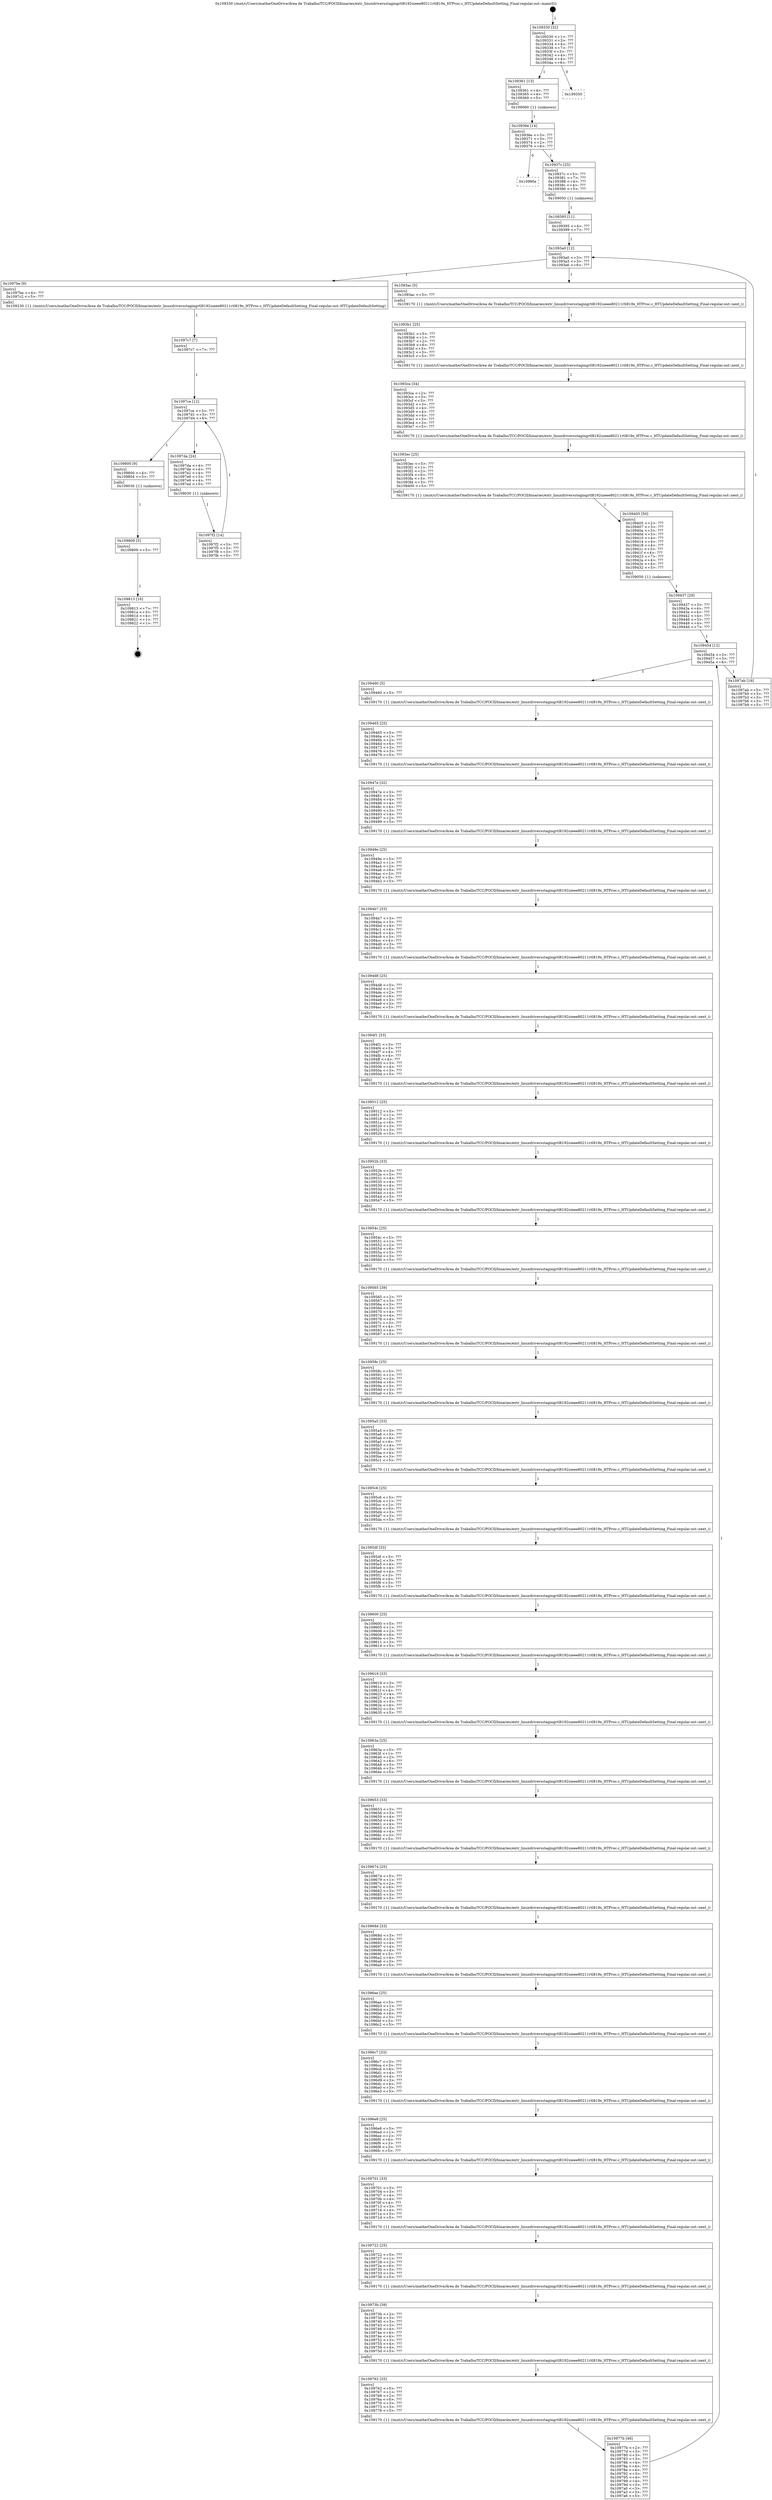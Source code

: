 digraph "0x109330" {
  label = "0x109330 (/mnt/c/Users/mathe/OneDrive/Área de Trabalho/TCC/POCII/binaries/extr_linuxdriversstagingrtl8192uieee80211rtl819x_HTProc.c_HTUpdateDefaultSetting_Final-regular.out::main(0))"
  labelloc = "t"
  node[shape=record]

  Entry [label="",width=0.3,height=0.3,shape=circle,fillcolor=black,style=filled]
  "0x109330" [label="{
     0x109330 [32]\l
     | [instrs]\l
     &nbsp;&nbsp;0x109330 \<+1\>: ???\l
     &nbsp;&nbsp;0x109331 \<+3\>: ???\l
     &nbsp;&nbsp;0x109334 \<+4\>: ???\l
     &nbsp;&nbsp;0x109338 \<+7\>: ???\l
     &nbsp;&nbsp;0x10933f \<+3\>: ???\l
     &nbsp;&nbsp;0x109342 \<+4\>: ???\l
     &nbsp;&nbsp;0x109346 \<+4\>: ???\l
     &nbsp;&nbsp;0x10934a \<+6\>: ???\l
  }"]
  "0x109361" [label="{
     0x109361 [13]\l
     | [instrs]\l
     &nbsp;&nbsp;0x109361 \<+4\>: ???\l
     &nbsp;&nbsp;0x109365 \<+4\>: ???\l
     &nbsp;&nbsp;0x109369 \<+5\>: ???\l
     | [calls]\l
     &nbsp;&nbsp;0x109060 \{1\} (unknown)\l
  }"]
  "0x109350" [label="{
     0x109350\l
  }", style=dashed]
  "0x10936e" [label="{
     0x10936e [14]\l
     | [instrs]\l
     &nbsp;&nbsp;0x10936e \<+3\>: ???\l
     &nbsp;&nbsp;0x109371 \<+3\>: ???\l
     &nbsp;&nbsp;0x109374 \<+2\>: ???\l
     &nbsp;&nbsp;0x109376 \<+6\>: ???\l
  }"]
  "0x10980e" [label="{
     0x10980e\l
  }", style=dashed]
  "0x10937c" [label="{
     0x10937c [25]\l
     | [instrs]\l
     &nbsp;&nbsp;0x10937c \<+5\>: ???\l
     &nbsp;&nbsp;0x109381 \<+7\>: ???\l
     &nbsp;&nbsp;0x109388 \<+4\>: ???\l
     &nbsp;&nbsp;0x10938c \<+4\>: ???\l
     &nbsp;&nbsp;0x109390 \<+5\>: ???\l
     | [calls]\l
     &nbsp;&nbsp;0x109050 \{1\} (unknown)\l
  }"]
  Exit [label="",width=0.3,height=0.3,shape=circle,fillcolor=black,style=filled,peripheries=2]
  "0x1093a0" [label="{
     0x1093a0 [12]\l
     | [instrs]\l
     &nbsp;&nbsp;0x1093a0 \<+3\>: ???\l
     &nbsp;&nbsp;0x1093a3 \<+3\>: ???\l
     &nbsp;&nbsp;0x1093a6 \<+6\>: ???\l
  }"]
  "0x1097be" [label="{
     0x1097be [9]\l
     | [instrs]\l
     &nbsp;&nbsp;0x1097be \<+4\>: ???\l
     &nbsp;&nbsp;0x1097c2 \<+5\>: ???\l
     | [calls]\l
     &nbsp;&nbsp;0x109230 \{1\} (/mnt/c/Users/mathe/OneDrive/Área de Trabalho/TCC/POCII/binaries/extr_linuxdriversstagingrtl8192uieee80211rtl819x_HTProc.c_HTUpdateDefaultSetting_Final-regular.out::HTUpdateDefaultSetting)\l
  }"]
  "0x1093ac" [label="{
     0x1093ac [5]\l
     | [instrs]\l
     &nbsp;&nbsp;0x1093ac \<+5\>: ???\l
     | [calls]\l
     &nbsp;&nbsp;0x109170 \{1\} (/mnt/c/Users/mathe/OneDrive/Área de Trabalho/TCC/POCII/binaries/extr_linuxdriversstagingrtl8192uieee80211rtl819x_HTProc.c_HTUpdateDefaultSetting_Final-regular.out::next_i)\l
  }"]
  "0x1093b1" [label="{
     0x1093b1 [25]\l
     | [instrs]\l
     &nbsp;&nbsp;0x1093b1 \<+5\>: ???\l
     &nbsp;&nbsp;0x1093b6 \<+1\>: ???\l
     &nbsp;&nbsp;0x1093b7 \<+2\>: ???\l
     &nbsp;&nbsp;0x1093b9 \<+6\>: ???\l
     &nbsp;&nbsp;0x1093bf \<+3\>: ???\l
     &nbsp;&nbsp;0x1093c2 \<+3\>: ???\l
     &nbsp;&nbsp;0x1093c5 \<+5\>: ???\l
     | [calls]\l
     &nbsp;&nbsp;0x109170 \{1\} (/mnt/c/Users/mathe/OneDrive/Área de Trabalho/TCC/POCII/binaries/extr_linuxdriversstagingrtl8192uieee80211rtl819x_HTProc.c_HTUpdateDefaultSetting_Final-regular.out::next_i)\l
  }"]
  "0x1093ca" [label="{
     0x1093ca [34]\l
     | [instrs]\l
     &nbsp;&nbsp;0x1093ca \<+2\>: ???\l
     &nbsp;&nbsp;0x1093cc \<+3\>: ???\l
     &nbsp;&nbsp;0x1093cf \<+3\>: ???\l
     &nbsp;&nbsp;0x1093d2 \<+3\>: ???\l
     &nbsp;&nbsp;0x1093d5 \<+4\>: ???\l
     &nbsp;&nbsp;0x1093d9 \<+4\>: ???\l
     &nbsp;&nbsp;0x1093dd \<+4\>: ???\l
     &nbsp;&nbsp;0x1093e1 \<+3\>: ???\l
     &nbsp;&nbsp;0x1093e4 \<+3\>: ???\l
     &nbsp;&nbsp;0x1093e7 \<+5\>: ???\l
     | [calls]\l
     &nbsp;&nbsp;0x109170 \{1\} (/mnt/c/Users/mathe/OneDrive/Área de Trabalho/TCC/POCII/binaries/extr_linuxdriversstagingrtl8192uieee80211rtl819x_HTProc.c_HTUpdateDefaultSetting_Final-regular.out::next_i)\l
  }"]
  "0x1093ec" [label="{
     0x1093ec [25]\l
     | [instrs]\l
     &nbsp;&nbsp;0x1093ec \<+5\>: ???\l
     &nbsp;&nbsp;0x1093f1 \<+1\>: ???\l
     &nbsp;&nbsp;0x1093f2 \<+2\>: ???\l
     &nbsp;&nbsp;0x1093f4 \<+6\>: ???\l
     &nbsp;&nbsp;0x1093fa \<+3\>: ???\l
     &nbsp;&nbsp;0x1093fd \<+3\>: ???\l
     &nbsp;&nbsp;0x109400 \<+5\>: ???\l
     | [calls]\l
     &nbsp;&nbsp;0x109170 \{1\} (/mnt/c/Users/mathe/OneDrive/Área de Trabalho/TCC/POCII/binaries/extr_linuxdriversstagingrtl8192uieee80211rtl819x_HTProc.c_HTUpdateDefaultSetting_Final-regular.out::next_i)\l
  }"]
  "0x109405" [label="{
     0x109405 [50]\l
     | [instrs]\l
     &nbsp;&nbsp;0x109405 \<+2\>: ???\l
     &nbsp;&nbsp;0x109407 \<+3\>: ???\l
     &nbsp;&nbsp;0x10940a \<+3\>: ???\l
     &nbsp;&nbsp;0x10940d \<+3\>: ???\l
     &nbsp;&nbsp;0x109410 \<+4\>: ???\l
     &nbsp;&nbsp;0x109414 \<+4\>: ???\l
     &nbsp;&nbsp;0x109418 \<+4\>: ???\l
     &nbsp;&nbsp;0x10941c \<+3\>: ???\l
     &nbsp;&nbsp;0x10941f \<+4\>: ???\l
     &nbsp;&nbsp;0x109423 \<+7\>: ???\l
     &nbsp;&nbsp;0x10942a \<+4\>: ???\l
     &nbsp;&nbsp;0x10942e \<+4\>: ???\l
     &nbsp;&nbsp;0x109432 \<+5\>: ???\l
     | [calls]\l
     &nbsp;&nbsp;0x109050 \{1\} (unknown)\l
  }"]
  "0x109454" [label="{
     0x109454 [12]\l
     | [instrs]\l
     &nbsp;&nbsp;0x109454 \<+3\>: ???\l
     &nbsp;&nbsp;0x109457 \<+3\>: ???\l
     &nbsp;&nbsp;0x10945a \<+6\>: ???\l
  }"]
  "0x1097ab" [label="{
     0x1097ab [19]\l
     | [instrs]\l
     &nbsp;&nbsp;0x1097ab \<+5\>: ???\l
     &nbsp;&nbsp;0x1097b0 \<+3\>: ???\l
     &nbsp;&nbsp;0x1097b3 \<+3\>: ???\l
     &nbsp;&nbsp;0x1097b6 \<+3\>: ???\l
     &nbsp;&nbsp;0x1097b9 \<+5\>: ???\l
  }"]
  "0x109460" [label="{
     0x109460 [5]\l
     | [instrs]\l
     &nbsp;&nbsp;0x109460 \<+5\>: ???\l
     | [calls]\l
     &nbsp;&nbsp;0x109170 \{1\} (/mnt/c/Users/mathe/OneDrive/Área de Trabalho/TCC/POCII/binaries/extr_linuxdriversstagingrtl8192uieee80211rtl819x_HTProc.c_HTUpdateDefaultSetting_Final-regular.out::next_i)\l
  }"]
  "0x109465" [label="{
     0x109465 [25]\l
     | [instrs]\l
     &nbsp;&nbsp;0x109465 \<+5\>: ???\l
     &nbsp;&nbsp;0x10946a \<+1\>: ???\l
     &nbsp;&nbsp;0x10946b \<+2\>: ???\l
     &nbsp;&nbsp;0x10946d \<+6\>: ???\l
     &nbsp;&nbsp;0x109473 \<+3\>: ???\l
     &nbsp;&nbsp;0x109476 \<+3\>: ???\l
     &nbsp;&nbsp;0x109479 \<+5\>: ???\l
     | [calls]\l
     &nbsp;&nbsp;0x109170 \{1\} (/mnt/c/Users/mathe/OneDrive/Área de Trabalho/TCC/POCII/binaries/extr_linuxdriversstagingrtl8192uieee80211rtl819x_HTProc.c_HTUpdateDefaultSetting_Final-regular.out::next_i)\l
  }"]
  "0x10947e" [label="{
     0x10947e [32]\l
     | [instrs]\l
     &nbsp;&nbsp;0x10947e \<+3\>: ???\l
     &nbsp;&nbsp;0x109481 \<+3\>: ???\l
     &nbsp;&nbsp;0x109484 \<+4\>: ???\l
     &nbsp;&nbsp;0x109488 \<+4\>: ???\l
     &nbsp;&nbsp;0x10948c \<+4\>: ???\l
     &nbsp;&nbsp;0x109490 \<+3\>: ???\l
     &nbsp;&nbsp;0x109493 \<+4\>: ???\l
     &nbsp;&nbsp;0x109497 \<+2\>: ???\l
     &nbsp;&nbsp;0x109499 \<+5\>: ???\l
     | [calls]\l
     &nbsp;&nbsp;0x109170 \{1\} (/mnt/c/Users/mathe/OneDrive/Área de Trabalho/TCC/POCII/binaries/extr_linuxdriversstagingrtl8192uieee80211rtl819x_HTProc.c_HTUpdateDefaultSetting_Final-regular.out::next_i)\l
  }"]
  "0x10949e" [label="{
     0x10949e [25]\l
     | [instrs]\l
     &nbsp;&nbsp;0x10949e \<+5\>: ???\l
     &nbsp;&nbsp;0x1094a3 \<+1\>: ???\l
     &nbsp;&nbsp;0x1094a4 \<+2\>: ???\l
     &nbsp;&nbsp;0x1094a6 \<+6\>: ???\l
     &nbsp;&nbsp;0x1094ac \<+3\>: ???\l
     &nbsp;&nbsp;0x1094af \<+3\>: ???\l
     &nbsp;&nbsp;0x1094b2 \<+5\>: ???\l
     | [calls]\l
     &nbsp;&nbsp;0x109170 \{1\} (/mnt/c/Users/mathe/OneDrive/Área de Trabalho/TCC/POCII/binaries/extr_linuxdriversstagingrtl8192uieee80211rtl819x_HTProc.c_HTUpdateDefaultSetting_Final-regular.out::next_i)\l
  }"]
  "0x1094b7" [label="{
     0x1094b7 [33]\l
     | [instrs]\l
     &nbsp;&nbsp;0x1094b7 \<+3\>: ???\l
     &nbsp;&nbsp;0x1094ba \<+3\>: ???\l
     &nbsp;&nbsp;0x1094bd \<+4\>: ???\l
     &nbsp;&nbsp;0x1094c1 \<+4\>: ???\l
     &nbsp;&nbsp;0x1094c5 \<+4\>: ???\l
     &nbsp;&nbsp;0x1094c9 \<+3\>: ???\l
     &nbsp;&nbsp;0x1094cc \<+4\>: ???\l
     &nbsp;&nbsp;0x1094d0 \<+3\>: ???\l
     &nbsp;&nbsp;0x1094d3 \<+5\>: ???\l
     | [calls]\l
     &nbsp;&nbsp;0x109170 \{1\} (/mnt/c/Users/mathe/OneDrive/Área de Trabalho/TCC/POCII/binaries/extr_linuxdriversstagingrtl8192uieee80211rtl819x_HTProc.c_HTUpdateDefaultSetting_Final-regular.out::next_i)\l
  }"]
  "0x1094d8" [label="{
     0x1094d8 [25]\l
     | [instrs]\l
     &nbsp;&nbsp;0x1094d8 \<+5\>: ???\l
     &nbsp;&nbsp;0x1094dd \<+1\>: ???\l
     &nbsp;&nbsp;0x1094de \<+2\>: ???\l
     &nbsp;&nbsp;0x1094e0 \<+6\>: ???\l
     &nbsp;&nbsp;0x1094e6 \<+3\>: ???\l
     &nbsp;&nbsp;0x1094e9 \<+3\>: ???\l
     &nbsp;&nbsp;0x1094ec \<+5\>: ???\l
     | [calls]\l
     &nbsp;&nbsp;0x109170 \{1\} (/mnt/c/Users/mathe/OneDrive/Área de Trabalho/TCC/POCII/binaries/extr_linuxdriversstagingrtl8192uieee80211rtl819x_HTProc.c_HTUpdateDefaultSetting_Final-regular.out::next_i)\l
  }"]
  "0x1094f1" [label="{
     0x1094f1 [33]\l
     | [instrs]\l
     &nbsp;&nbsp;0x1094f1 \<+3\>: ???\l
     &nbsp;&nbsp;0x1094f4 \<+3\>: ???\l
     &nbsp;&nbsp;0x1094f7 \<+4\>: ???\l
     &nbsp;&nbsp;0x1094fb \<+4\>: ???\l
     &nbsp;&nbsp;0x1094ff \<+4\>: ???\l
     &nbsp;&nbsp;0x109503 \<+3\>: ???\l
     &nbsp;&nbsp;0x109506 \<+4\>: ???\l
     &nbsp;&nbsp;0x10950a \<+3\>: ???\l
     &nbsp;&nbsp;0x10950d \<+5\>: ???\l
     | [calls]\l
     &nbsp;&nbsp;0x109170 \{1\} (/mnt/c/Users/mathe/OneDrive/Área de Trabalho/TCC/POCII/binaries/extr_linuxdriversstagingrtl8192uieee80211rtl819x_HTProc.c_HTUpdateDefaultSetting_Final-regular.out::next_i)\l
  }"]
  "0x109512" [label="{
     0x109512 [25]\l
     | [instrs]\l
     &nbsp;&nbsp;0x109512 \<+5\>: ???\l
     &nbsp;&nbsp;0x109517 \<+1\>: ???\l
     &nbsp;&nbsp;0x109518 \<+2\>: ???\l
     &nbsp;&nbsp;0x10951a \<+6\>: ???\l
     &nbsp;&nbsp;0x109520 \<+3\>: ???\l
     &nbsp;&nbsp;0x109523 \<+3\>: ???\l
     &nbsp;&nbsp;0x109526 \<+5\>: ???\l
     | [calls]\l
     &nbsp;&nbsp;0x109170 \{1\} (/mnt/c/Users/mathe/OneDrive/Área de Trabalho/TCC/POCII/binaries/extr_linuxdriversstagingrtl8192uieee80211rtl819x_HTProc.c_HTUpdateDefaultSetting_Final-regular.out::next_i)\l
  }"]
  "0x10952b" [label="{
     0x10952b [33]\l
     | [instrs]\l
     &nbsp;&nbsp;0x10952b \<+3\>: ???\l
     &nbsp;&nbsp;0x10952e \<+3\>: ???\l
     &nbsp;&nbsp;0x109531 \<+4\>: ???\l
     &nbsp;&nbsp;0x109535 \<+4\>: ???\l
     &nbsp;&nbsp;0x109539 \<+4\>: ???\l
     &nbsp;&nbsp;0x10953d \<+3\>: ???\l
     &nbsp;&nbsp;0x109540 \<+4\>: ???\l
     &nbsp;&nbsp;0x109544 \<+3\>: ???\l
     &nbsp;&nbsp;0x109547 \<+5\>: ???\l
     | [calls]\l
     &nbsp;&nbsp;0x109170 \{1\} (/mnt/c/Users/mathe/OneDrive/Área de Trabalho/TCC/POCII/binaries/extr_linuxdriversstagingrtl8192uieee80211rtl819x_HTProc.c_HTUpdateDefaultSetting_Final-regular.out::next_i)\l
  }"]
  "0x10954c" [label="{
     0x10954c [25]\l
     | [instrs]\l
     &nbsp;&nbsp;0x10954c \<+5\>: ???\l
     &nbsp;&nbsp;0x109551 \<+1\>: ???\l
     &nbsp;&nbsp;0x109552 \<+2\>: ???\l
     &nbsp;&nbsp;0x109554 \<+6\>: ???\l
     &nbsp;&nbsp;0x10955a \<+3\>: ???\l
     &nbsp;&nbsp;0x10955d \<+3\>: ???\l
     &nbsp;&nbsp;0x109560 \<+5\>: ???\l
     | [calls]\l
     &nbsp;&nbsp;0x109170 \{1\} (/mnt/c/Users/mathe/OneDrive/Área de Trabalho/TCC/POCII/binaries/extr_linuxdriversstagingrtl8192uieee80211rtl819x_HTProc.c_HTUpdateDefaultSetting_Final-regular.out::next_i)\l
  }"]
  "0x109565" [label="{
     0x109565 [39]\l
     | [instrs]\l
     &nbsp;&nbsp;0x109565 \<+2\>: ???\l
     &nbsp;&nbsp;0x109567 \<+3\>: ???\l
     &nbsp;&nbsp;0x10956a \<+3\>: ???\l
     &nbsp;&nbsp;0x10956d \<+3\>: ???\l
     &nbsp;&nbsp;0x109570 \<+4\>: ???\l
     &nbsp;&nbsp;0x109574 \<+4\>: ???\l
     &nbsp;&nbsp;0x109578 \<+4\>: ???\l
     &nbsp;&nbsp;0x10957c \<+3\>: ???\l
     &nbsp;&nbsp;0x10957f \<+4\>: ???\l
     &nbsp;&nbsp;0x109583 \<+4\>: ???\l
     &nbsp;&nbsp;0x109587 \<+5\>: ???\l
     | [calls]\l
     &nbsp;&nbsp;0x109170 \{1\} (/mnt/c/Users/mathe/OneDrive/Área de Trabalho/TCC/POCII/binaries/extr_linuxdriversstagingrtl8192uieee80211rtl819x_HTProc.c_HTUpdateDefaultSetting_Final-regular.out::next_i)\l
  }"]
  "0x10958c" [label="{
     0x10958c [25]\l
     | [instrs]\l
     &nbsp;&nbsp;0x10958c \<+5\>: ???\l
     &nbsp;&nbsp;0x109591 \<+1\>: ???\l
     &nbsp;&nbsp;0x109592 \<+2\>: ???\l
     &nbsp;&nbsp;0x109594 \<+6\>: ???\l
     &nbsp;&nbsp;0x10959a \<+3\>: ???\l
     &nbsp;&nbsp;0x10959d \<+3\>: ???\l
     &nbsp;&nbsp;0x1095a0 \<+5\>: ???\l
     | [calls]\l
     &nbsp;&nbsp;0x109170 \{1\} (/mnt/c/Users/mathe/OneDrive/Área de Trabalho/TCC/POCII/binaries/extr_linuxdriversstagingrtl8192uieee80211rtl819x_HTProc.c_HTUpdateDefaultSetting_Final-regular.out::next_i)\l
  }"]
  "0x1095a5" [label="{
     0x1095a5 [33]\l
     | [instrs]\l
     &nbsp;&nbsp;0x1095a5 \<+3\>: ???\l
     &nbsp;&nbsp;0x1095a8 \<+3\>: ???\l
     &nbsp;&nbsp;0x1095ab \<+4\>: ???\l
     &nbsp;&nbsp;0x1095af \<+4\>: ???\l
     &nbsp;&nbsp;0x1095b3 \<+4\>: ???\l
     &nbsp;&nbsp;0x1095b7 \<+3\>: ???\l
     &nbsp;&nbsp;0x1095ba \<+4\>: ???\l
     &nbsp;&nbsp;0x1095be \<+3\>: ???\l
     &nbsp;&nbsp;0x1095c1 \<+5\>: ???\l
     | [calls]\l
     &nbsp;&nbsp;0x109170 \{1\} (/mnt/c/Users/mathe/OneDrive/Área de Trabalho/TCC/POCII/binaries/extr_linuxdriversstagingrtl8192uieee80211rtl819x_HTProc.c_HTUpdateDefaultSetting_Final-regular.out::next_i)\l
  }"]
  "0x1095c6" [label="{
     0x1095c6 [25]\l
     | [instrs]\l
     &nbsp;&nbsp;0x1095c6 \<+5\>: ???\l
     &nbsp;&nbsp;0x1095cb \<+1\>: ???\l
     &nbsp;&nbsp;0x1095cc \<+2\>: ???\l
     &nbsp;&nbsp;0x1095ce \<+6\>: ???\l
     &nbsp;&nbsp;0x1095d4 \<+3\>: ???\l
     &nbsp;&nbsp;0x1095d7 \<+3\>: ???\l
     &nbsp;&nbsp;0x1095da \<+5\>: ???\l
     | [calls]\l
     &nbsp;&nbsp;0x109170 \{1\} (/mnt/c/Users/mathe/OneDrive/Área de Trabalho/TCC/POCII/binaries/extr_linuxdriversstagingrtl8192uieee80211rtl819x_HTProc.c_HTUpdateDefaultSetting_Final-regular.out::next_i)\l
  }"]
  "0x1095df" [label="{
     0x1095df [33]\l
     | [instrs]\l
     &nbsp;&nbsp;0x1095df \<+3\>: ???\l
     &nbsp;&nbsp;0x1095e2 \<+3\>: ???\l
     &nbsp;&nbsp;0x1095e5 \<+4\>: ???\l
     &nbsp;&nbsp;0x1095e9 \<+4\>: ???\l
     &nbsp;&nbsp;0x1095ed \<+4\>: ???\l
     &nbsp;&nbsp;0x1095f1 \<+3\>: ???\l
     &nbsp;&nbsp;0x1095f4 \<+4\>: ???\l
     &nbsp;&nbsp;0x1095f8 \<+3\>: ???\l
     &nbsp;&nbsp;0x1095fb \<+5\>: ???\l
     | [calls]\l
     &nbsp;&nbsp;0x109170 \{1\} (/mnt/c/Users/mathe/OneDrive/Área de Trabalho/TCC/POCII/binaries/extr_linuxdriversstagingrtl8192uieee80211rtl819x_HTProc.c_HTUpdateDefaultSetting_Final-regular.out::next_i)\l
  }"]
  "0x109600" [label="{
     0x109600 [25]\l
     | [instrs]\l
     &nbsp;&nbsp;0x109600 \<+5\>: ???\l
     &nbsp;&nbsp;0x109605 \<+1\>: ???\l
     &nbsp;&nbsp;0x109606 \<+2\>: ???\l
     &nbsp;&nbsp;0x109608 \<+6\>: ???\l
     &nbsp;&nbsp;0x10960e \<+3\>: ???\l
     &nbsp;&nbsp;0x109611 \<+3\>: ???\l
     &nbsp;&nbsp;0x109614 \<+5\>: ???\l
     | [calls]\l
     &nbsp;&nbsp;0x109170 \{1\} (/mnt/c/Users/mathe/OneDrive/Área de Trabalho/TCC/POCII/binaries/extr_linuxdriversstagingrtl8192uieee80211rtl819x_HTProc.c_HTUpdateDefaultSetting_Final-regular.out::next_i)\l
  }"]
  "0x109619" [label="{
     0x109619 [33]\l
     | [instrs]\l
     &nbsp;&nbsp;0x109619 \<+3\>: ???\l
     &nbsp;&nbsp;0x10961c \<+3\>: ???\l
     &nbsp;&nbsp;0x10961f \<+4\>: ???\l
     &nbsp;&nbsp;0x109623 \<+4\>: ???\l
     &nbsp;&nbsp;0x109627 \<+4\>: ???\l
     &nbsp;&nbsp;0x10962b \<+3\>: ???\l
     &nbsp;&nbsp;0x10962e \<+4\>: ???\l
     &nbsp;&nbsp;0x109632 \<+3\>: ???\l
     &nbsp;&nbsp;0x109635 \<+5\>: ???\l
     | [calls]\l
     &nbsp;&nbsp;0x109170 \{1\} (/mnt/c/Users/mathe/OneDrive/Área de Trabalho/TCC/POCII/binaries/extr_linuxdriversstagingrtl8192uieee80211rtl819x_HTProc.c_HTUpdateDefaultSetting_Final-regular.out::next_i)\l
  }"]
  "0x10963a" [label="{
     0x10963a [25]\l
     | [instrs]\l
     &nbsp;&nbsp;0x10963a \<+5\>: ???\l
     &nbsp;&nbsp;0x10963f \<+1\>: ???\l
     &nbsp;&nbsp;0x109640 \<+2\>: ???\l
     &nbsp;&nbsp;0x109642 \<+6\>: ???\l
     &nbsp;&nbsp;0x109648 \<+3\>: ???\l
     &nbsp;&nbsp;0x10964b \<+3\>: ???\l
     &nbsp;&nbsp;0x10964e \<+5\>: ???\l
     | [calls]\l
     &nbsp;&nbsp;0x109170 \{1\} (/mnt/c/Users/mathe/OneDrive/Área de Trabalho/TCC/POCII/binaries/extr_linuxdriversstagingrtl8192uieee80211rtl819x_HTProc.c_HTUpdateDefaultSetting_Final-regular.out::next_i)\l
  }"]
  "0x109653" [label="{
     0x109653 [33]\l
     | [instrs]\l
     &nbsp;&nbsp;0x109653 \<+3\>: ???\l
     &nbsp;&nbsp;0x109656 \<+3\>: ???\l
     &nbsp;&nbsp;0x109659 \<+4\>: ???\l
     &nbsp;&nbsp;0x10965d \<+4\>: ???\l
     &nbsp;&nbsp;0x109661 \<+4\>: ???\l
     &nbsp;&nbsp;0x109665 \<+3\>: ???\l
     &nbsp;&nbsp;0x109668 \<+4\>: ???\l
     &nbsp;&nbsp;0x10966c \<+3\>: ???\l
     &nbsp;&nbsp;0x10966f \<+5\>: ???\l
     | [calls]\l
     &nbsp;&nbsp;0x109170 \{1\} (/mnt/c/Users/mathe/OneDrive/Área de Trabalho/TCC/POCII/binaries/extr_linuxdriversstagingrtl8192uieee80211rtl819x_HTProc.c_HTUpdateDefaultSetting_Final-regular.out::next_i)\l
  }"]
  "0x109674" [label="{
     0x109674 [25]\l
     | [instrs]\l
     &nbsp;&nbsp;0x109674 \<+5\>: ???\l
     &nbsp;&nbsp;0x109679 \<+1\>: ???\l
     &nbsp;&nbsp;0x10967a \<+2\>: ???\l
     &nbsp;&nbsp;0x10967c \<+6\>: ???\l
     &nbsp;&nbsp;0x109682 \<+3\>: ???\l
     &nbsp;&nbsp;0x109685 \<+3\>: ???\l
     &nbsp;&nbsp;0x109688 \<+5\>: ???\l
     | [calls]\l
     &nbsp;&nbsp;0x109170 \{1\} (/mnt/c/Users/mathe/OneDrive/Área de Trabalho/TCC/POCII/binaries/extr_linuxdriversstagingrtl8192uieee80211rtl819x_HTProc.c_HTUpdateDefaultSetting_Final-regular.out::next_i)\l
  }"]
  "0x10968d" [label="{
     0x10968d [33]\l
     | [instrs]\l
     &nbsp;&nbsp;0x10968d \<+3\>: ???\l
     &nbsp;&nbsp;0x109690 \<+3\>: ???\l
     &nbsp;&nbsp;0x109693 \<+4\>: ???\l
     &nbsp;&nbsp;0x109697 \<+4\>: ???\l
     &nbsp;&nbsp;0x10969b \<+4\>: ???\l
     &nbsp;&nbsp;0x10969f \<+3\>: ???\l
     &nbsp;&nbsp;0x1096a2 \<+4\>: ???\l
     &nbsp;&nbsp;0x1096a6 \<+3\>: ???\l
     &nbsp;&nbsp;0x1096a9 \<+5\>: ???\l
     | [calls]\l
     &nbsp;&nbsp;0x109170 \{1\} (/mnt/c/Users/mathe/OneDrive/Área de Trabalho/TCC/POCII/binaries/extr_linuxdriversstagingrtl8192uieee80211rtl819x_HTProc.c_HTUpdateDefaultSetting_Final-regular.out::next_i)\l
  }"]
  "0x1096ae" [label="{
     0x1096ae [25]\l
     | [instrs]\l
     &nbsp;&nbsp;0x1096ae \<+5\>: ???\l
     &nbsp;&nbsp;0x1096b3 \<+1\>: ???\l
     &nbsp;&nbsp;0x1096b4 \<+2\>: ???\l
     &nbsp;&nbsp;0x1096b6 \<+6\>: ???\l
     &nbsp;&nbsp;0x1096bc \<+3\>: ???\l
     &nbsp;&nbsp;0x1096bf \<+3\>: ???\l
     &nbsp;&nbsp;0x1096c2 \<+5\>: ???\l
     | [calls]\l
     &nbsp;&nbsp;0x109170 \{1\} (/mnt/c/Users/mathe/OneDrive/Área de Trabalho/TCC/POCII/binaries/extr_linuxdriversstagingrtl8192uieee80211rtl819x_HTProc.c_HTUpdateDefaultSetting_Final-regular.out::next_i)\l
  }"]
  "0x1096c7" [label="{
     0x1096c7 [33]\l
     | [instrs]\l
     &nbsp;&nbsp;0x1096c7 \<+3\>: ???\l
     &nbsp;&nbsp;0x1096ca \<+3\>: ???\l
     &nbsp;&nbsp;0x1096cd \<+4\>: ???\l
     &nbsp;&nbsp;0x1096d1 \<+4\>: ???\l
     &nbsp;&nbsp;0x1096d5 \<+4\>: ???\l
     &nbsp;&nbsp;0x1096d9 \<+3\>: ???\l
     &nbsp;&nbsp;0x1096dc \<+4\>: ???\l
     &nbsp;&nbsp;0x1096e0 \<+3\>: ???\l
     &nbsp;&nbsp;0x1096e3 \<+5\>: ???\l
     | [calls]\l
     &nbsp;&nbsp;0x109170 \{1\} (/mnt/c/Users/mathe/OneDrive/Área de Trabalho/TCC/POCII/binaries/extr_linuxdriversstagingrtl8192uieee80211rtl819x_HTProc.c_HTUpdateDefaultSetting_Final-regular.out::next_i)\l
  }"]
  "0x1096e8" [label="{
     0x1096e8 [25]\l
     | [instrs]\l
     &nbsp;&nbsp;0x1096e8 \<+5\>: ???\l
     &nbsp;&nbsp;0x1096ed \<+1\>: ???\l
     &nbsp;&nbsp;0x1096ee \<+2\>: ???\l
     &nbsp;&nbsp;0x1096f0 \<+6\>: ???\l
     &nbsp;&nbsp;0x1096f6 \<+3\>: ???\l
     &nbsp;&nbsp;0x1096f9 \<+3\>: ???\l
     &nbsp;&nbsp;0x1096fc \<+5\>: ???\l
     | [calls]\l
     &nbsp;&nbsp;0x109170 \{1\} (/mnt/c/Users/mathe/OneDrive/Área de Trabalho/TCC/POCII/binaries/extr_linuxdriversstagingrtl8192uieee80211rtl819x_HTProc.c_HTUpdateDefaultSetting_Final-regular.out::next_i)\l
  }"]
  "0x109701" [label="{
     0x109701 [33]\l
     | [instrs]\l
     &nbsp;&nbsp;0x109701 \<+3\>: ???\l
     &nbsp;&nbsp;0x109704 \<+3\>: ???\l
     &nbsp;&nbsp;0x109707 \<+4\>: ???\l
     &nbsp;&nbsp;0x10970b \<+4\>: ???\l
     &nbsp;&nbsp;0x10970f \<+4\>: ???\l
     &nbsp;&nbsp;0x109713 \<+3\>: ???\l
     &nbsp;&nbsp;0x109716 \<+4\>: ???\l
     &nbsp;&nbsp;0x10971a \<+3\>: ???\l
     &nbsp;&nbsp;0x10971d \<+5\>: ???\l
     | [calls]\l
     &nbsp;&nbsp;0x109170 \{1\} (/mnt/c/Users/mathe/OneDrive/Área de Trabalho/TCC/POCII/binaries/extr_linuxdriversstagingrtl8192uieee80211rtl819x_HTProc.c_HTUpdateDefaultSetting_Final-regular.out::next_i)\l
  }"]
  "0x109722" [label="{
     0x109722 [25]\l
     | [instrs]\l
     &nbsp;&nbsp;0x109722 \<+5\>: ???\l
     &nbsp;&nbsp;0x109727 \<+1\>: ???\l
     &nbsp;&nbsp;0x109728 \<+2\>: ???\l
     &nbsp;&nbsp;0x10972a \<+6\>: ???\l
     &nbsp;&nbsp;0x109730 \<+3\>: ???\l
     &nbsp;&nbsp;0x109733 \<+3\>: ???\l
     &nbsp;&nbsp;0x109736 \<+5\>: ???\l
     | [calls]\l
     &nbsp;&nbsp;0x109170 \{1\} (/mnt/c/Users/mathe/OneDrive/Área de Trabalho/TCC/POCII/binaries/extr_linuxdriversstagingrtl8192uieee80211rtl819x_HTProc.c_HTUpdateDefaultSetting_Final-regular.out::next_i)\l
  }"]
  "0x10973b" [label="{
     0x10973b [39]\l
     | [instrs]\l
     &nbsp;&nbsp;0x10973b \<+2\>: ???\l
     &nbsp;&nbsp;0x10973d \<+3\>: ???\l
     &nbsp;&nbsp;0x109740 \<+3\>: ???\l
     &nbsp;&nbsp;0x109743 \<+3\>: ???\l
     &nbsp;&nbsp;0x109746 \<+4\>: ???\l
     &nbsp;&nbsp;0x10974a \<+4\>: ???\l
     &nbsp;&nbsp;0x10974e \<+4\>: ???\l
     &nbsp;&nbsp;0x109752 \<+3\>: ???\l
     &nbsp;&nbsp;0x109755 \<+4\>: ???\l
     &nbsp;&nbsp;0x109759 \<+4\>: ???\l
     &nbsp;&nbsp;0x10975d \<+5\>: ???\l
     | [calls]\l
     &nbsp;&nbsp;0x109170 \{1\} (/mnt/c/Users/mathe/OneDrive/Área de Trabalho/TCC/POCII/binaries/extr_linuxdriversstagingrtl8192uieee80211rtl819x_HTProc.c_HTUpdateDefaultSetting_Final-regular.out::next_i)\l
  }"]
  "0x109762" [label="{
     0x109762 [25]\l
     | [instrs]\l
     &nbsp;&nbsp;0x109762 \<+5\>: ???\l
     &nbsp;&nbsp;0x109767 \<+1\>: ???\l
     &nbsp;&nbsp;0x109768 \<+2\>: ???\l
     &nbsp;&nbsp;0x10976a \<+6\>: ???\l
     &nbsp;&nbsp;0x109770 \<+3\>: ???\l
     &nbsp;&nbsp;0x109773 \<+3\>: ???\l
     &nbsp;&nbsp;0x109776 \<+5\>: ???\l
     | [calls]\l
     &nbsp;&nbsp;0x109170 \{1\} (/mnt/c/Users/mathe/OneDrive/Área de Trabalho/TCC/POCII/binaries/extr_linuxdriversstagingrtl8192uieee80211rtl819x_HTProc.c_HTUpdateDefaultSetting_Final-regular.out::next_i)\l
  }"]
  "0x10977b" [label="{
     0x10977b [48]\l
     | [instrs]\l
     &nbsp;&nbsp;0x10977b \<+2\>: ???\l
     &nbsp;&nbsp;0x10977d \<+3\>: ???\l
     &nbsp;&nbsp;0x109780 \<+3\>: ???\l
     &nbsp;&nbsp;0x109783 \<+3\>: ???\l
     &nbsp;&nbsp;0x109786 \<+4\>: ???\l
     &nbsp;&nbsp;0x10978a \<+4\>: ???\l
     &nbsp;&nbsp;0x10978e \<+4\>: ???\l
     &nbsp;&nbsp;0x109792 \<+3\>: ???\l
     &nbsp;&nbsp;0x109795 \<+4\>: ???\l
     &nbsp;&nbsp;0x109799 \<+4\>: ???\l
     &nbsp;&nbsp;0x10979d \<+3\>: ???\l
     &nbsp;&nbsp;0x1097a0 \<+3\>: ???\l
     &nbsp;&nbsp;0x1097a3 \<+3\>: ???\l
     &nbsp;&nbsp;0x1097a6 \<+5\>: ???\l
  }"]
  "0x109437" [label="{
     0x109437 [29]\l
     | [instrs]\l
     &nbsp;&nbsp;0x109437 \<+3\>: ???\l
     &nbsp;&nbsp;0x10943a \<+4\>: ???\l
     &nbsp;&nbsp;0x10943e \<+4\>: ???\l
     &nbsp;&nbsp;0x109442 \<+4\>: ???\l
     &nbsp;&nbsp;0x109446 \<+3\>: ???\l
     &nbsp;&nbsp;0x109449 \<+4\>: ???\l
     &nbsp;&nbsp;0x10944d \<+7\>: ???\l
  }"]
  "0x109813" [label="{
     0x109813 [16]\l
     | [instrs]\l
     &nbsp;&nbsp;0x109813 \<+7\>: ???\l
     &nbsp;&nbsp;0x10981a \<+3\>: ???\l
     &nbsp;&nbsp;0x10981d \<+4\>: ???\l
     &nbsp;&nbsp;0x109821 \<+1\>: ???\l
     &nbsp;&nbsp;0x109822 \<+1\>: ???\l
  }"]
  "0x109395" [label="{
     0x109395 [11]\l
     | [instrs]\l
     &nbsp;&nbsp;0x109395 \<+4\>: ???\l
     &nbsp;&nbsp;0x109399 \<+7\>: ???\l
  }"]
  "0x1097ce" [label="{
     0x1097ce [12]\l
     | [instrs]\l
     &nbsp;&nbsp;0x1097ce \<+3\>: ???\l
     &nbsp;&nbsp;0x1097d1 \<+3\>: ???\l
     &nbsp;&nbsp;0x1097d4 \<+6\>: ???\l
  }"]
  "0x109800" [label="{
     0x109800 [9]\l
     | [instrs]\l
     &nbsp;&nbsp;0x109800 \<+4\>: ???\l
     &nbsp;&nbsp;0x109804 \<+5\>: ???\l
     | [calls]\l
     &nbsp;&nbsp;0x109030 \{1\} (unknown)\l
  }"]
  "0x1097da" [label="{
     0x1097da [24]\l
     | [instrs]\l
     &nbsp;&nbsp;0x1097da \<+4\>: ???\l
     &nbsp;&nbsp;0x1097de \<+4\>: ???\l
     &nbsp;&nbsp;0x1097e2 \<+4\>: ???\l
     &nbsp;&nbsp;0x1097e6 \<+3\>: ???\l
     &nbsp;&nbsp;0x1097e9 \<+4\>: ???\l
     &nbsp;&nbsp;0x1097ed \<+5\>: ???\l
     | [calls]\l
     &nbsp;&nbsp;0x109030 \{1\} (unknown)\l
  }"]
  "0x1097f2" [label="{
     0x1097f2 [14]\l
     | [instrs]\l
     &nbsp;&nbsp;0x1097f2 \<+3\>: ???\l
     &nbsp;&nbsp;0x1097f5 \<+3\>: ???\l
     &nbsp;&nbsp;0x1097f8 \<+3\>: ???\l
     &nbsp;&nbsp;0x1097fb \<+5\>: ???\l
  }"]
  "0x1097c7" [label="{
     0x1097c7 [7]\l
     | [instrs]\l
     &nbsp;&nbsp;0x1097c7 \<+7\>: ???\l
  }"]
  "0x109809" [label="{
     0x109809 [5]\l
     | [instrs]\l
     &nbsp;&nbsp;0x109809 \<+5\>: ???\l
  }"]
  Entry -> "0x109330" [label=" 1"]
  "0x109330" -> "0x109361" [label=" 1"]
  "0x109330" -> "0x109350" [label=" 0"]
  "0x109361" -> "0x10936e" [label=" 1"]
  "0x10936e" -> "0x10980e" [label=" 0"]
  "0x10936e" -> "0x10937c" [label=" 1"]
  "0x109813" -> Exit [label=" 1"]
  "0x10937c" -> "0x109395" [label=" 1"]
  "0x1093a0" -> "0x1097be" [label=" 1"]
  "0x1093a0" -> "0x1093ac" [label=" 1"]
  "0x1093ac" -> "0x1093b1" [label=" 1"]
  "0x1093b1" -> "0x1093ca" [label=" 1"]
  "0x1093ca" -> "0x1093ec" [label=" 1"]
  "0x1093ec" -> "0x109405" [label=" 1"]
  "0x109405" -> "0x109437" [label=" 1"]
  "0x109454" -> "0x1097ab" [label=" 1"]
  "0x109454" -> "0x109460" [label=" 1"]
  "0x109460" -> "0x109465" [label=" 1"]
  "0x109465" -> "0x10947e" [label=" 1"]
  "0x10947e" -> "0x10949e" [label=" 1"]
  "0x10949e" -> "0x1094b7" [label=" 1"]
  "0x1094b7" -> "0x1094d8" [label=" 1"]
  "0x1094d8" -> "0x1094f1" [label=" 1"]
  "0x1094f1" -> "0x109512" [label=" 1"]
  "0x109512" -> "0x10952b" [label=" 1"]
  "0x10952b" -> "0x10954c" [label=" 1"]
  "0x10954c" -> "0x109565" [label=" 1"]
  "0x109565" -> "0x10958c" [label=" 1"]
  "0x10958c" -> "0x1095a5" [label=" 1"]
  "0x1095a5" -> "0x1095c6" [label=" 1"]
  "0x1095c6" -> "0x1095df" [label=" 1"]
  "0x1095df" -> "0x109600" [label=" 1"]
  "0x109600" -> "0x109619" [label=" 1"]
  "0x109619" -> "0x10963a" [label=" 1"]
  "0x10963a" -> "0x109653" [label=" 1"]
  "0x109653" -> "0x109674" [label=" 1"]
  "0x109674" -> "0x10968d" [label=" 1"]
  "0x10968d" -> "0x1096ae" [label=" 1"]
  "0x1096ae" -> "0x1096c7" [label=" 1"]
  "0x1096c7" -> "0x1096e8" [label=" 1"]
  "0x1096e8" -> "0x109701" [label=" 1"]
  "0x109701" -> "0x109722" [label=" 1"]
  "0x109722" -> "0x10973b" [label=" 1"]
  "0x10973b" -> "0x109762" [label=" 1"]
  "0x109762" -> "0x10977b" [label=" 1"]
  "0x109437" -> "0x109454" [label=" 1"]
  "0x10977b" -> "0x109454" [label=" 1"]
  "0x109809" -> "0x109813" [label=" 1"]
  "0x109395" -> "0x1093a0" [label=" 1"]
  "0x1097ab" -> "0x1093a0" [label=" 1"]
  "0x1097be" -> "0x1097c7" [label=" 1"]
  "0x1097ce" -> "0x109800" [label=" 1"]
  "0x1097ce" -> "0x1097da" [label=" 1"]
  "0x1097da" -> "0x1097f2" [label=" 1"]
  "0x1097c7" -> "0x1097ce" [label=" 1"]
  "0x1097f2" -> "0x1097ce" [label=" 1"]
  "0x109800" -> "0x109809" [label=" 1"]
}
